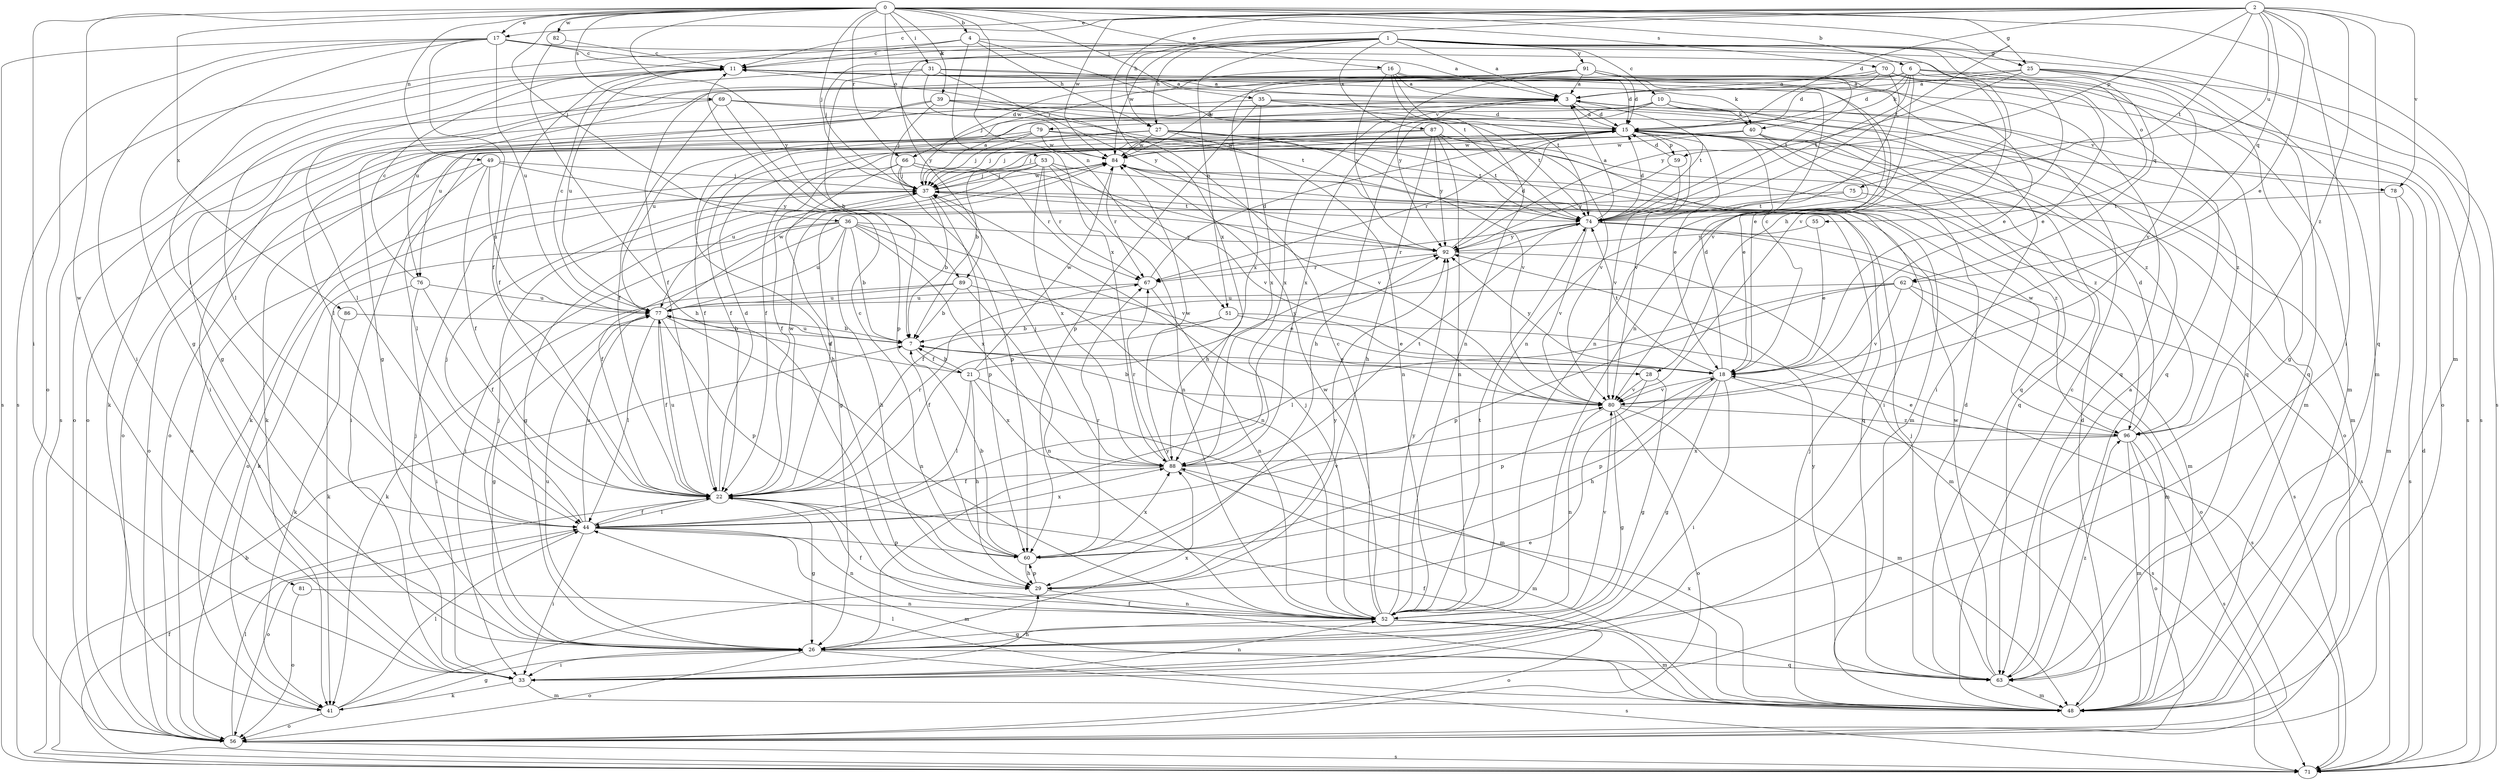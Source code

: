 strict digraph  {
0;
1;
2;
3;
4;
6;
7;
10;
11;
15;
16;
17;
18;
21;
22;
25;
26;
27;
28;
29;
31;
33;
35;
36;
37;
39;
40;
41;
44;
48;
49;
51;
52;
53;
55;
56;
59;
60;
62;
63;
66;
67;
69;
70;
71;
74;
75;
76;
77;
78;
79;
80;
81;
82;
84;
86;
87;
88;
89;
91;
92;
96;
0 -> 4  [label=b];
0 -> 6  [label=b];
0 -> 16  [label=e];
0 -> 17  [label=e];
0 -> 25  [label=g];
0 -> 31  [label=i];
0 -> 33  [label=i];
0 -> 35  [label=j];
0 -> 36  [label=j];
0 -> 37  [label=j];
0 -> 39  [label=k];
0 -> 48  [label=m];
0 -> 49  [label=n];
0 -> 51  [label=n];
0 -> 53  [label=o];
0 -> 66  [label=r];
0 -> 69  [label=s];
0 -> 70  [label=s];
0 -> 74  [label=t];
0 -> 81  [label=w];
0 -> 82  [label=w];
0 -> 86  [label=x];
0 -> 89  [label=y];
1 -> 3  [label=a];
1 -> 10  [label=c];
1 -> 11  [label=c];
1 -> 25  [label=g];
1 -> 27  [label=h];
1 -> 37  [label=j];
1 -> 44  [label=l];
1 -> 51  [label=n];
1 -> 52  [label=n];
1 -> 55  [label=o];
1 -> 62  [label=q];
1 -> 71  [label=s];
1 -> 84  [label=w];
1 -> 87  [label=x];
1 -> 89  [label=y];
1 -> 91  [label=y];
2 -> 11  [label=c];
2 -> 15  [label=d];
2 -> 17  [label=e];
2 -> 18  [label=e];
2 -> 27  [label=h];
2 -> 33  [label=i];
2 -> 59  [label=p];
2 -> 62  [label=q];
2 -> 63  [label=q];
2 -> 74  [label=t];
2 -> 75  [label=u];
2 -> 78  [label=v];
2 -> 84  [label=w];
2 -> 88  [label=x];
2 -> 96  [label=z];
3 -> 15  [label=d];
3 -> 56  [label=o];
3 -> 74  [label=t];
3 -> 76  [label=u];
3 -> 78  [label=v];
3 -> 79  [label=v];
3 -> 88  [label=x];
4 -> 11  [label=c];
4 -> 27  [label=h];
4 -> 48  [label=m];
4 -> 71  [label=s];
4 -> 74  [label=t];
4 -> 88  [label=x];
6 -> 3  [label=a];
6 -> 15  [label=d];
6 -> 28  [label=h];
6 -> 40  [label=k];
6 -> 52  [label=n];
6 -> 63  [label=q];
6 -> 66  [label=r];
6 -> 71  [label=s];
6 -> 74  [label=t];
6 -> 76  [label=u];
7 -> 18  [label=e];
7 -> 21  [label=f];
7 -> 28  [label=h];
7 -> 77  [label=u];
10 -> 29  [label=h];
10 -> 33  [label=i];
10 -> 40  [label=k];
10 -> 77  [label=u];
10 -> 88  [label=x];
10 -> 96  [label=z];
11 -> 3  [label=a];
11 -> 22  [label=f];
11 -> 40  [label=k];
11 -> 44  [label=l];
11 -> 71  [label=s];
11 -> 77  [label=u];
11 -> 80  [label=v];
15 -> 3  [label=a];
15 -> 7  [label=b];
15 -> 18  [label=e];
15 -> 41  [label=k];
15 -> 44  [label=l];
15 -> 56  [label=o];
15 -> 59  [label=p];
15 -> 67  [label=r];
15 -> 80  [label=v];
15 -> 84  [label=w];
16 -> 3  [label=a];
16 -> 15  [label=d];
16 -> 37  [label=j];
16 -> 52  [label=n];
16 -> 63  [label=q];
16 -> 74  [label=t];
16 -> 92  [label=y];
17 -> 3  [label=a];
17 -> 11  [label=c];
17 -> 22  [label=f];
17 -> 26  [label=g];
17 -> 33  [label=i];
17 -> 56  [label=o];
17 -> 71  [label=s];
17 -> 77  [label=u];
17 -> 80  [label=v];
18 -> 11  [label=c];
18 -> 15  [label=d];
18 -> 26  [label=g];
18 -> 29  [label=h];
18 -> 33  [label=i];
18 -> 60  [label=p];
18 -> 71  [label=s];
18 -> 74  [label=t];
18 -> 80  [label=v];
18 -> 92  [label=y];
21 -> 7  [label=b];
21 -> 29  [label=h];
21 -> 44  [label=l];
21 -> 48  [label=m];
21 -> 77  [label=u];
21 -> 84  [label=w];
21 -> 88  [label=x];
21 -> 92  [label=y];
22 -> 15  [label=d];
22 -> 26  [label=g];
22 -> 44  [label=l];
22 -> 67  [label=r];
22 -> 77  [label=u];
22 -> 84  [label=w];
25 -> 3  [label=a];
25 -> 26  [label=g];
25 -> 63  [label=q];
25 -> 71  [label=s];
25 -> 80  [label=v];
25 -> 84  [label=w];
25 -> 92  [label=y];
26 -> 33  [label=i];
26 -> 37  [label=j];
26 -> 56  [label=o];
26 -> 63  [label=q];
26 -> 71  [label=s];
26 -> 77  [label=u];
26 -> 88  [label=x];
26 -> 92  [label=y];
27 -> 22  [label=f];
27 -> 33  [label=i];
27 -> 37  [label=j];
27 -> 41  [label=k];
27 -> 52  [label=n];
27 -> 74  [label=t];
27 -> 80  [label=v];
27 -> 84  [label=w];
28 -> 26  [label=g];
28 -> 60  [label=p];
28 -> 80  [label=v];
29 -> 52  [label=n];
29 -> 60  [label=p];
29 -> 92  [label=y];
31 -> 3  [label=a];
31 -> 7  [label=b];
31 -> 18  [label=e];
31 -> 26  [label=g];
31 -> 84  [label=w];
31 -> 92  [label=y];
33 -> 29  [label=h];
33 -> 37  [label=j];
33 -> 41  [label=k];
33 -> 48  [label=m];
33 -> 52  [label=n];
35 -> 15  [label=d];
35 -> 44  [label=l];
35 -> 48  [label=m];
35 -> 60  [label=p];
35 -> 74  [label=t];
35 -> 88  [label=x];
36 -> 7  [label=b];
36 -> 22  [label=f];
36 -> 29  [label=h];
36 -> 33  [label=i];
36 -> 41  [label=k];
36 -> 52  [label=n];
36 -> 77  [label=u];
36 -> 80  [label=v];
36 -> 88  [label=x];
36 -> 92  [label=y];
37 -> 3  [label=a];
37 -> 7  [label=b];
37 -> 26  [label=g];
37 -> 56  [label=o];
37 -> 60  [label=p];
37 -> 74  [label=t];
37 -> 84  [label=w];
39 -> 15  [label=d];
39 -> 33  [label=i];
39 -> 37  [label=j];
39 -> 41  [label=k];
39 -> 63  [label=q];
39 -> 74  [label=t];
40 -> 18  [label=e];
40 -> 22  [label=f];
40 -> 37  [label=j];
40 -> 48  [label=m];
40 -> 63  [label=q];
40 -> 84  [label=w];
41 -> 18  [label=e];
41 -> 26  [label=g];
41 -> 44  [label=l];
41 -> 56  [label=o];
44 -> 22  [label=f];
44 -> 33  [label=i];
44 -> 37  [label=j];
44 -> 48  [label=m];
44 -> 52  [label=n];
44 -> 56  [label=o];
44 -> 60  [label=p];
44 -> 77  [label=u];
44 -> 80  [label=v];
44 -> 88  [label=x];
48 -> 11  [label=c];
48 -> 15  [label=d];
48 -> 22  [label=f];
48 -> 37  [label=j];
48 -> 44  [label=l];
48 -> 88  [label=x];
49 -> 22  [label=f];
49 -> 33  [label=i];
49 -> 37  [label=j];
49 -> 56  [label=o];
49 -> 77  [label=u];
49 -> 92  [label=y];
51 -> 7  [label=b];
51 -> 18  [label=e];
51 -> 22  [label=f];
51 -> 71  [label=s];
52 -> 11  [label=c];
52 -> 22  [label=f];
52 -> 26  [label=g];
52 -> 37  [label=j];
52 -> 48  [label=m];
52 -> 56  [label=o];
52 -> 74  [label=t];
52 -> 80  [label=v];
52 -> 84  [label=w];
52 -> 92  [label=y];
53 -> 37  [label=j];
53 -> 52  [label=n];
53 -> 56  [label=o];
53 -> 63  [label=q];
53 -> 67  [label=r];
53 -> 77  [label=u];
53 -> 80  [label=v];
53 -> 88  [label=x];
55 -> 18  [label=e];
55 -> 92  [label=y];
56 -> 44  [label=l];
56 -> 71  [label=s];
59 -> 15  [label=d];
59 -> 80  [label=v];
59 -> 92  [label=y];
60 -> 7  [label=b];
60 -> 11  [label=c];
60 -> 29  [label=h];
60 -> 67  [label=r];
60 -> 88  [label=x];
62 -> 44  [label=l];
62 -> 48  [label=m];
62 -> 56  [label=o];
62 -> 60  [label=p];
62 -> 77  [label=u];
62 -> 80  [label=v];
63 -> 3  [label=a];
63 -> 15  [label=d];
63 -> 22  [label=f];
63 -> 37  [label=j];
63 -> 48  [label=m];
63 -> 84  [label=w];
63 -> 92  [label=y];
63 -> 96  [label=z];
66 -> 22  [label=f];
66 -> 26  [label=g];
66 -> 37  [label=j];
66 -> 60  [label=p];
66 -> 67  [label=r];
66 -> 80  [label=v];
67 -> 15  [label=d];
67 -> 52  [label=n];
67 -> 77  [label=u];
69 -> 15  [label=d];
69 -> 22  [label=f];
69 -> 56  [label=o];
69 -> 60  [label=p];
69 -> 96  [label=z];
70 -> 3  [label=a];
70 -> 15  [label=d];
70 -> 18  [label=e];
70 -> 26  [label=g];
70 -> 48  [label=m];
70 -> 52  [label=n];
70 -> 63  [label=q];
71 -> 7  [label=b];
71 -> 15  [label=d];
71 -> 22  [label=f];
74 -> 3  [label=a];
74 -> 15  [label=d];
74 -> 22  [label=f];
74 -> 48  [label=m];
74 -> 67  [label=r];
74 -> 71  [label=s];
74 -> 80  [label=v];
74 -> 92  [label=y];
75 -> 22  [label=f];
75 -> 71  [label=s];
75 -> 74  [label=t];
76 -> 11  [label=c];
76 -> 22  [label=f];
76 -> 33  [label=i];
76 -> 41  [label=k];
76 -> 77  [label=u];
77 -> 7  [label=b];
77 -> 11  [label=c];
77 -> 22  [label=f];
77 -> 26  [label=g];
77 -> 44  [label=l];
77 -> 52  [label=n];
77 -> 60  [label=p];
77 -> 84  [label=w];
78 -> 48  [label=m];
78 -> 71  [label=s];
78 -> 74  [label=t];
79 -> 29  [label=h];
79 -> 37  [label=j];
79 -> 48  [label=m];
79 -> 56  [label=o];
79 -> 84  [label=w];
79 -> 96  [label=z];
80 -> 7  [label=b];
80 -> 26  [label=g];
80 -> 48  [label=m];
80 -> 52  [label=n];
80 -> 56  [label=o];
80 -> 96  [label=z];
81 -> 52  [label=n];
81 -> 56  [label=o];
82 -> 11  [label=c];
82 -> 29  [label=h];
84 -> 37  [label=j];
84 -> 67  [label=r];
84 -> 96  [label=z];
86 -> 7  [label=b];
86 -> 41  [label=k];
87 -> 22  [label=f];
87 -> 29  [label=h];
87 -> 37  [label=j];
87 -> 52  [label=n];
87 -> 56  [label=o];
87 -> 74  [label=t];
87 -> 80  [label=v];
87 -> 84  [label=w];
87 -> 92  [label=y];
88 -> 22  [label=f];
88 -> 37  [label=j];
88 -> 48  [label=m];
88 -> 67  [label=r];
88 -> 74  [label=t];
88 -> 84  [label=w];
89 -> 7  [label=b];
89 -> 18  [label=e];
89 -> 41  [label=k];
89 -> 52  [label=n];
89 -> 77  [label=u];
91 -> 3  [label=a];
91 -> 15  [label=d];
91 -> 18  [label=e];
91 -> 22  [label=f];
91 -> 44  [label=l];
91 -> 56  [label=o];
91 -> 74  [label=t];
91 -> 88  [label=x];
91 -> 92  [label=y];
92 -> 15  [label=d];
92 -> 48  [label=m];
92 -> 67  [label=r];
96 -> 15  [label=d];
96 -> 18  [label=e];
96 -> 48  [label=m];
96 -> 56  [label=o];
96 -> 71  [label=s];
96 -> 84  [label=w];
96 -> 88  [label=x];
}
